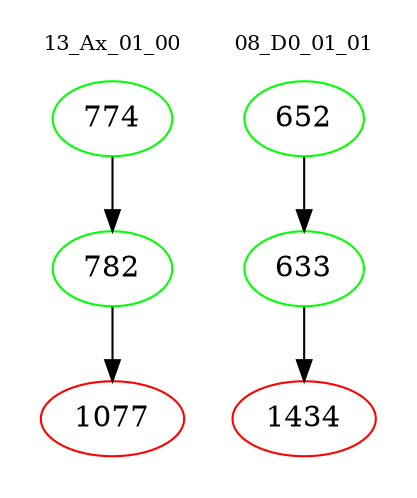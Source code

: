 digraph{
subgraph cluster_0 {
color = white
label = "13_Ax_01_00";
fontsize=10;
T0_774 [label="774", color="green"]
T0_774 -> T0_782 [color="black"]
T0_782 [label="782", color="green"]
T0_782 -> T0_1077 [color="black"]
T0_1077 [label="1077", color="red"]
}
subgraph cluster_1 {
color = white
label = "08_D0_01_01";
fontsize=10;
T1_652 [label="652", color="green"]
T1_652 -> T1_633 [color="black"]
T1_633 [label="633", color="green"]
T1_633 -> T1_1434 [color="black"]
T1_1434 [label="1434", color="red"]
}
}

